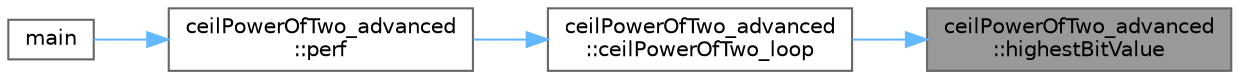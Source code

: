 digraph "ceilPowerOfTwo_advanced::highestBitValue"
{
 // LATEX_PDF_SIZE
  bgcolor="transparent";
  edge [fontname=Helvetica,fontsize=10,labelfontname=Helvetica,labelfontsize=10];
  node [fontname=Helvetica,fontsize=10,shape=box,height=0.2,width=0.4];
  rankdir="RL";
  Node1 [id="Node000001",label="ceilPowerOfTwo_advanced\l::highestBitValue",height=0.2,width=0.4,color="gray40", fillcolor="grey60", style="filled", fontcolor="black",tooltip=" "];
  Node1 -> Node2 [id="edge4_Node000001_Node000002",dir="back",color="steelblue1",style="solid",tooltip=" "];
  Node2 [id="Node000002",label="ceilPowerOfTwo_advanced\l::ceilPowerOfTwo_loop",height=0.2,width=0.4,color="grey40", fillcolor="white", style="filled",URL="$namespaceceil_power_of_two__advanced.html#a746845e9b36a32cdb12ebcb2e71893ac",tooltip=" "];
  Node2 -> Node3 [id="edge5_Node000002_Node000003",dir="back",color="steelblue1",style="solid",tooltip=" "];
  Node3 [id="Node000003",label="ceilPowerOfTwo_advanced\l::perf",height=0.2,width=0.4,color="grey40", fillcolor="white", style="filled",URL="$namespaceceil_power_of_two__advanced.html#ae3cef11ef6bf55b38da827a977116566",tooltip=" "];
  Node3 -> Node4 [id="edge6_Node000003_Node000004",dir="back",color="steelblue1",style="solid",tooltip=" "];
  Node4 [id="Node000004",label="main",height=0.2,width=0.4,color="grey40", fillcolor="white", style="filled",URL="$_classes_2lib_2glm_2test_2gtc_2gtc__round_8cpp.html#ae66f6b31b5ad750f1fe042a706a4e3d4",tooltip=" "];
}
